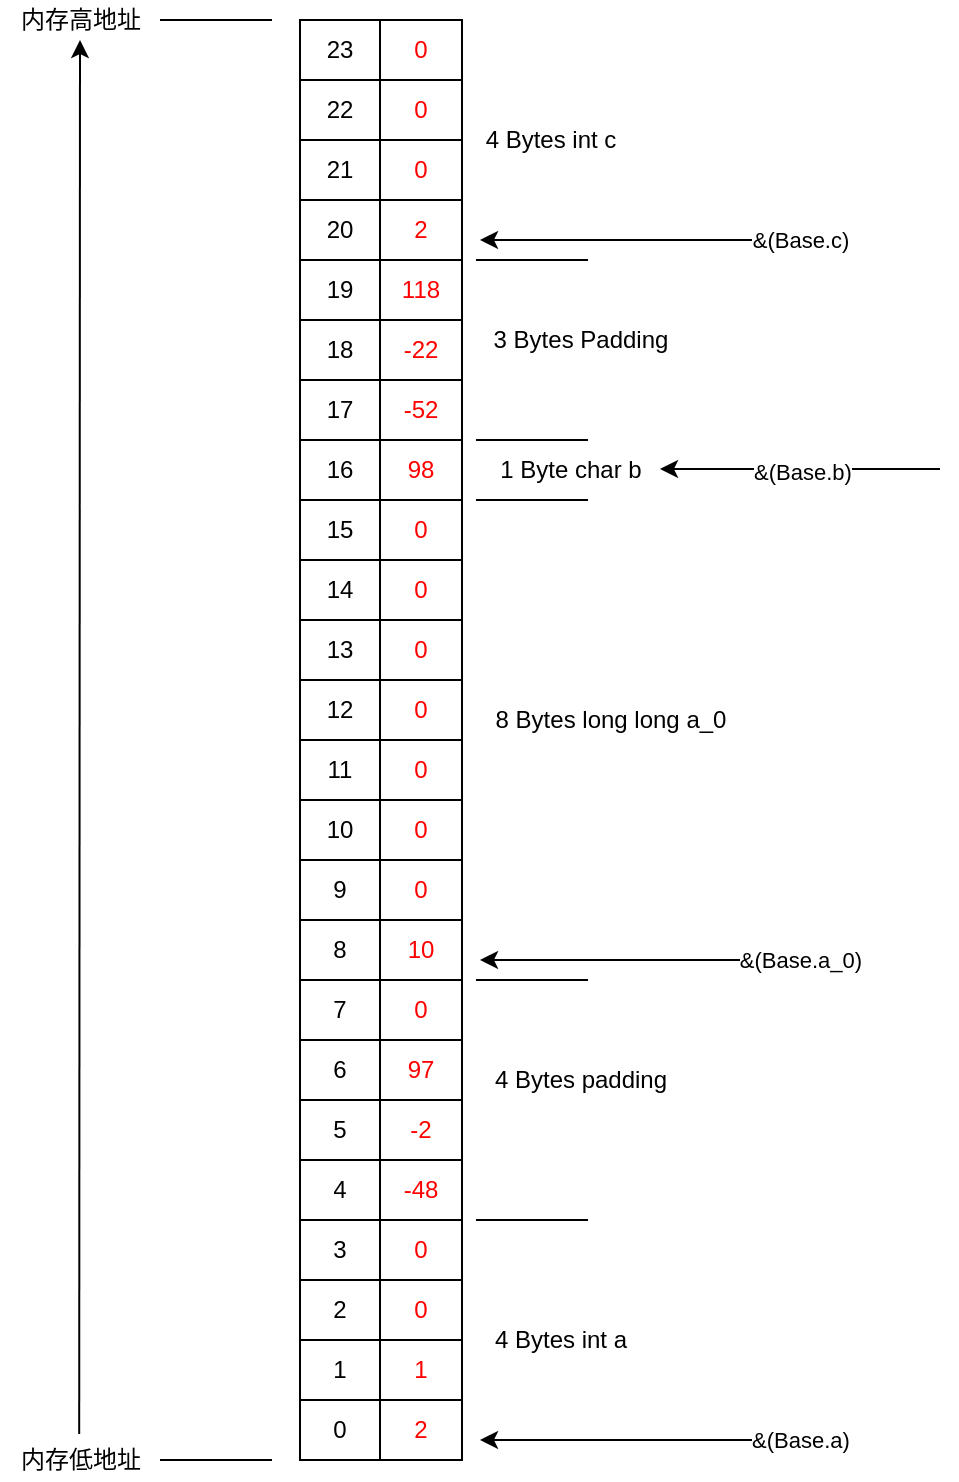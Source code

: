 <mxfile version="18.1.3" type="github"><diagram id="pBzqKGmwR5cGfDIjPu3t" name="Page-1"><mxGraphModel dx="1550" dy="835" grid="1" gridSize="10" guides="1" tooltips="1" connect="1" arrows="1" fold="1" page="1" pageScale="1" pageWidth="827" pageHeight="1169" math="0" shadow="0"><root><mxCell id="0"/><mxCell id="1" parent="0"/><mxCell id="1_-RMzWt7AfscWZdjuar-1" value="" style="shape=table;html=1;whiteSpace=wrap;startSize=0;container=1;collapsible=0;childLayout=tableLayout;flipH=1;flipV=0;" vertex="1" parent="1"><mxGeometry x="270" y="100" width="81" height="720" as="geometry"/></mxCell><mxCell id="1_-RMzWt7AfscWZdjuar-128" style="shape=tableRow;horizontal=0;startSize=0;swimlaneHead=0;swimlaneBody=0;top=0;left=0;bottom=0;right=0;collapsible=0;dropTarget=0;fillColor=none;points=[[0,0.5],[1,0.5]];portConstraint=eastwest;" vertex="1" parent="1_-RMzWt7AfscWZdjuar-1"><mxGeometry width="81" height="30" as="geometry"/></mxCell><mxCell id="1_-RMzWt7AfscWZdjuar-129" value="23" style="shape=partialRectangle;html=1;whiteSpace=wrap;connectable=0;fillColor=none;top=0;left=0;bottom=0;right=0;overflow=hidden;strokeColor=#FF0000;" vertex="1" parent="1_-RMzWt7AfscWZdjuar-128"><mxGeometry width="40" height="30" as="geometry"><mxRectangle width="40" height="30" as="alternateBounds"/></mxGeometry></mxCell><mxCell id="1_-RMzWt7AfscWZdjuar-130" value="0" style="shape=partialRectangle;html=1;whiteSpace=wrap;connectable=0;fillColor=none;top=0;left=0;bottom=0;right=0;overflow=hidden;fontColor=#FF0000;" vertex="1" parent="1_-RMzWt7AfscWZdjuar-128"><mxGeometry x="40" width="41" height="30" as="geometry"><mxRectangle width="41" height="30" as="alternateBounds"/></mxGeometry></mxCell><mxCell id="1_-RMzWt7AfscWZdjuar-131" style="shape=tableRow;horizontal=0;startSize=0;swimlaneHead=0;swimlaneBody=0;top=0;left=0;bottom=0;right=0;collapsible=0;dropTarget=0;fillColor=none;points=[[0,0.5],[1,0.5]];portConstraint=eastwest;" vertex="1" parent="1_-RMzWt7AfscWZdjuar-1"><mxGeometry y="30" width="81" height="30" as="geometry"/></mxCell><mxCell id="1_-RMzWt7AfscWZdjuar-132" value="22" style="shape=partialRectangle;html=1;whiteSpace=wrap;connectable=0;fillColor=none;top=0;left=0;bottom=0;right=0;overflow=hidden;strokeColor=#FF0000;" vertex="1" parent="1_-RMzWt7AfscWZdjuar-131"><mxGeometry width="40" height="30" as="geometry"><mxRectangle width="40" height="30" as="alternateBounds"/></mxGeometry></mxCell><mxCell id="1_-RMzWt7AfscWZdjuar-133" value="0" style="shape=partialRectangle;html=1;whiteSpace=wrap;connectable=0;fillColor=none;top=0;left=0;bottom=0;right=0;overflow=hidden;fontColor=#FF0000;" vertex="1" parent="1_-RMzWt7AfscWZdjuar-131"><mxGeometry x="40" width="41" height="30" as="geometry"><mxRectangle width="41" height="30" as="alternateBounds"/></mxGeometry></mxCell><mxCell id="1_-RMzWt7AfscWZdjuar-134" style="shape=tableRow;horizontal=0;startSize=0;swimlaneHead=0;swimlaneBody=0;top=0;left=0;bottom=0;right=0;collapsible=0;dropTarget=0;fillColor=none;points=[[0,0.5],[1,0.5]];portConstraint=eastwest;" vertex="1" parent="1_-RMzWt7AfscWZdjuar-1"><mxGeometry y="60" width="81" height="30" as="geometry"/></mxCell><mxCell id="1_-RMzWt7AfscWZdjuar-135" value="21" style="shape=partialRectangle;html=1;whiteSpace=wrap;connectable=0;fillColor=none;top=0;left=0;bottom=0;right=0;overflow=hidden;strokeColor=#FF0000;" vertex="1" parent="1_-RMzWt7AfscWZdjuar-134"><mxGeometry width="40" height="30" as="geometry"><mxRectangle width="40" height="30" as="alternateBounds"/></mxGeometry></mxCell><mxCell id="1_-RMzWt7AfscWZdjuar-136" value="0" style="shape=partialRectangle;html=1;whiteSpace=wrap;connectable=0;fillColor=none;top=0;left=0;bottom=0;right=0;overflow=hidden;fontColor=#FF0000;" vertex="1" parent="1_-RMzWt7AfscWZdjuar-134"><mxGeometry x="40" width="41" height="30" as="geometry"><mxRectangle width="41" height="30" as="alternateBounds"/></mxGeometry></mxCell><mxCell id="1_-RMzWt7AfscWZdjuar-2" value="" style="shape=tableRow;horizontal=0;startSize=0;swimlaneHead=0;swimlaneBody=0;top=0;left=0;bottom=0;right=0;collapsible=0;dropTarget=0;fillColor=none;points=[[0,0.5],[1,0.5]];portConstraint=eastwest;" vertex="1" parent="1_-RMzWt7AfscWZdjuar-1"><mxGeometry y="90" width="81" height="30" as="geometry"/></mxCell><mxCell id="1_-RMzWt7AfscWZdjuar-28" value="20" style="shape=partialRectangle;html=1;whiteSpace=wrap;connectable=0;fillColor=none;top=0;left=0;bottom=0;right=0;overflow=hidden;strokeColor=#FF0000;" vertex="1" parent="1_-RMzWt7AfscWZdjuar-2"><mxGeometry width="40" height="30" as="geometry"><mxRectangle width="40" height="30" as="alternateBounds"/></mxGeometry></mxCell><mxCell id="1_-RMzWt7AfscWZdjuar-3" value="2" style="shape=partialRectangle;html=1;whiteSpace=wrap;connectable=0;fillColor=none;top=0;left=0;bottom=0;right=0;overflow=hidden;fontColor=#FF0000;" vertex="1" parent="1_-RMzWt7AfscWZdjuar-2"><mxGeometry x="40" width="41" height="30" as="geometry"><mxRectangle width="41" height="30" as="alternateBounds"/></mxGeometry></mxCell><mxCell id="1_-RMzWt7AfscWZdjuar-37" style="shape=tableRow;horizontal=0;startSize=0;swimlaneHead=0;swimlaneBody=0;top=0;left=0;bottom=0;right=0;collapsible=0;dropTarget=0;fillColor=none;points=[[0,0.5],[1,0.5]];portConstraint=eastwest;" vertex="1" parent="1_-RMzWt7AfscWZdjuar-1"><mxGeometry y="120" width="81" height="30" as="geometry"/></mxCell><mxCell id="1_-RMzWt7AfscWZdjuar-38" value="19" style="shape=partialRectangle;html=1;whiteSpace=wrap;connectable=0;fillColor=none;top=0;left=0;bottom=0;right=0;overflow=hidden;strokeColor=#FF0000;" vertex="1" parent="1_-RMzWt7AfscWZdjuar-37"><mxGeometry width="40" height="30" as="geometry"><mxRectangle width="40" height="30" as="alternateBounds"/></mxGeometry></mxCell><mxCell id="1_-RMzWt7AfscWZdjuar-39" value="118" style="shape=partialRectangle;html=1;whiteSpace=wrap;connectable=0;fillColor=none;top=0;left=0;bottom=0;right=0;overflow=hidden;fontColor=#FF0000;" vertex="1" parent="1_-RMzWt7AfscWZdjuar-37"><mxGeometry x="40" width="41" height="30" as="geometry"><mxRectangle width="41" height="30" as="alternateBounds"/></mxGeometry></mxCell><mxCell id="1_-RMzWt7AfscWZdjuar-68" style="shape=tableRow;horizontal=0;startSize=0;swimlaneHead=0;swimlaneBody=0;top=0;left=0;bottom=0;right=0;collapsible=0;dropTarget=0;fillColor=none;points=[[0,0.5],[1,0.5]];portConstraint=eastwest;" vertex="1" parent="1_-RMzWt7AfscWZdjuar-1"><mxGeometry y="150" width="81" height="30" as="geometry"/></mxCell><mxCell id="1_-RMzWt7AfscWZdjuar-69" value="18" style="shape=partialRectangle;html=1;whiteSpace=wrap;connectable=0;fillColor=none;top=0;left=0;bottom=0;right=0;overflow=hidden;strokeColor=#FF0000;" vertex="1" parent="1_-RMzWt7AfscWZdjuar-68"><mxGeometry width="40" height="30" as="geometry"><mxRectangle width="40" height="30" as="alternateBounds"/></mxGeometry></mxCell><mxCell id="1_-RMzWt7AfscWZdjuar-70" value="-22" style="shape=partialRectangle;html=1;whiteSpace=wrap;connectable=0;fillColor=none;top=0;left=0;bottom=0;right=0;overflow=hidden;fontColor=#FF0000;" vertex="1" parent="1_-RMzWt7AfscWZdjuar-68"><mxGeometry x="40" width="41" height="30" as="geometry"><mxRectangle width="41" height="30" as="alternateBounds"/></mxGeometry></mxCell><mxCell id="1_-RMzWt7AfscWZdjuar-71" style="shape=tableRow;horizontal=0;startSize=0;swimlaneHead=0;swimlaneBody=0;top=0;left=0;bottom=0;right=0;collapsible=0;dropTarget=0;fillColor=none;points=[[0,0.5],[1,0.5]];portConstraint=eastwest;" vertex="1" parent="1_-RMzWt7AfscWZdjuar-1"><mxGeometry y="180" width="81" height="30" as="geometry"/></mxCell><mxCell id="1_-RMzWt7AfscWZdjuar-72" value="17" style="shape=partialRectangle;html=1;whiteSpace=wrap;connectable=0;fillColor=none;top=0;left=0;bottom=0;right=0;overflow=hidden;strokeColor=#FF0000;" vertex="1" parent="1_-RMzWt7AfscWZdjuar-71"><mxGeometry width="40" height="30" as="geometry"><mxRectangle width="40" height="30" as="alternateBounds"/></mxGeometry></mxCell><mxCell id="1_-RMzWt7AfscWZdjuar-73" value="-52" style="shape=partialRectangle;html=1;whiteSpace=wrap;connectable=0;fillColor=none;top=0;left=0;bottom=0;right=0;overflow=hidden;fontColor=#FF0000;" vertex="1" parent="1_-RMzWt7AfscWZdjuar-71"><mxGeometry x="40" width="41" height="30" as="geometry"><mxRectangle width="41" height="30" as="alternateBounds"/></mxGeometry></mxCell><mxCell id="1_-RMzWt7AfscWZdjuar-74" style="shape=tableRow;horizontal=0;startSize=0;swimlaneHead=0;swimlaneBody=0;top=0;left=0;bottom=0;right=0;collapsible=0;dropTarget=0;fillColor=none;points=[[0,0.5],[1,0.5]];portConstraint=eastwest;" vertex="1" parent="1_-RMzWt7AfscWZdjuar-1"><mxGeometry y="210" width="81" height="30" as="geometry"/></mxCell><mxCell id="1_-RMzWt7AfscWZdjuar-75" value="16" style="shape=partialRectangle;html=1;whiteSpace=wrap;connectable=0;fillColor=none;top=0;left=0;bottom=0;right=0;overflow=hidden;strokeColor=#FF0000;" vertex="1" parent="1_-RMzWt7AfscWZdjuar-74"><mxGeometry width="40" height="30" as="geometry"><mxRectangle width="40" height="30" as="alternateBounds"/></mxGeometry></mxCell><mxCell id="1_-RMzWt7AfscWZdjuar-76" value="98" style="shape=partialRectangle;html=1;whiteSpace=wrap;connectable=0;fillColor=none;top=0;left=0;bottom=0;right=0;overflow=hidden;fontColor=#FF0000;" vertex="1" parent="1_-RMzWt7AfscWZdjuar-74"><mxGeometry x="40" width="41" height="30" as="geometry"><mxRectangle width="41" height="30" as="alternateBounds"/></mxGeometry></mxCell><mxCell id="1_-RMzWt7AfscWZdjuar-77" style="shape=tableRow;horizontal=0;startSize=0;swimlaneHead=0;swimlaneBody=0;top=0;left=0;bottom=0;right=0;collapsible=0;dropTarget=0;fillColor=none;points=[[0,0.5],[1,0.5]];portConstraint=eastwest;" vertex="1" parent="1_-RMzWt7AfscWZdjuar-1"><mxGeometry y="240" width="81" height="30" as="geometry"/></mxCell><mxCell id="1_-RMzWt7AfscWZdjuar-78" value="15" style="shape=partialRectangle;html=1;whiteSpace=wrap;connectable=0;fillColor=none;top=0;left=0;bottom=0;right=0;overflow=hidden;strokeColor=#FF0000;" vertex="1" parent="1_-RMzWt7AfscWZdjuar-77"><mxGeometry width="40" height="30" as="geometry"><mxRectangle width="40" height="30" as="alternateBounds"/></mxGeometry></mxCell><mxCell id="1_-RMzWt7AfscWZdjuar-79" value="0" style="shape=partialRectangle;html=1;whiteSpace=wrap;connectable=0;fillColor=none;top=0;left=0;bottom=0;right=0;overflow=hidden;fontColor=#FF0000;" vertex="1" parent="1_-RMzWt7AfscWZdjuar-77"><mxGeometry x="40" width="41" height="30" as="geometry"><mxRectangle width="41" height="30" as="alternateBounds"/></mxGeometry></mxCell><mxCell id="1_-RMzWt7AfscWZdjuar-80" style="shape=tableRow;horizontal=0;startSize=0;swimlaneHead=0;swimlaneBody=0;top=0;left=0;bottom=0;right=0;collapsible=0;dropTarget=0;fillColor=none;points=[[0,0.5],[1,0.5]];portConstraint=eastwest;" vertex="1" parent="1_-RMzWt7AfscWZdjuar-1"><mxGeometry y="270" width="81" height="30" as="geometry"/></mxCell><mxCell id="1_-RMzWt7AfscWZdjuar-81" value="14" style="shape=partialRectangle;html=1;whiteSpace=wrap;connectable=0;fillColor=none;top=0;left=0;bottom=0;right=0;overflow=hidden;strokeColor=#FF0000;" vertex="1" parent="1_-RMzWt7AfscWZdjuar-80"><mxGeometry width="40" height="30" as="geometry"><mxRectangle width="40" height="30" as="alternateBounds"/></mxGeometry></mxCell><mxCell id="1_-RMzWt7AfscWZdjuar-82" value="0" style="shape=partialRectangle;html=1;whiteSpace=wrap;connectable=0;fillColor=none;top=0;left=0;bottom=0;right=0;overflow=hidden;fontColor=#FF0000;" vertex="1" parent="1_-RMzWt7AfscWZdjuar-80"><mxGeometry x="40" width="41" height="30" as="geometry"><mxRectangle width="41" height="30" as="alternateBounds"/></mxGeometry></mxCell><mxCell id="1_-RMzWt7AfscWZdjuar-83" style="shape=tableRow;horizontal=0;startSize=0;swimlaneHead=0;swimlaneBody=0;top=0;left=0;bottom=0;right=0;collapsible=0;dropTarget=0;fillColor=none;points=[[0,0.5],[1,0.5]];portConstraint=eastwest;" vertex="1" parent="1_-RMzWt7AfscWZdjuar-1"><mxGeometry y="300" width="81" height="30" as="geometry"/></mxCell><mxCell id="1_-RMzWt7AfscWZdjuar-84" value="13" style="shape=partialRectangle;html=1;whiteSpace=wrap;connectable=0;fillColor=none;top=0;left=0;bottom=0;right=0;overflow=hidden;strokeColor=#FF0000;" vertex="1" parent="1_-RMzWt7AfscWZdjuar-83"><mxGeometry width="40" height="30" as="geometry"><mxRectangle width="40" height="30" as="alternateBounds"/></mxGeometry></mxCell><mxCell id="1_-RMzWt7AfscWZdjuar-85" value="0" style="shape=partialRectangle;html=1;whiteSpace=wrap;connectable=0;fillColor=none;top=0;left=0;bottom=0;right=0;overflow=hidden;fontColor=#FF0000;" vertex="1" parent="1_-RMzWt7AfscWZdjuar-83"><mxGeometry x="40" width="41" height="30" as="geometry"><mxRectangle width="41" height="30" as="alternateBounds"/></mxGeometry></mxCell><mxCell id="1_-RMzWt7AfscWZdjuar-86" style="shape=tableRow;horizontal=0;startSize=0;swimlaneHead=0;swimlaneBody=0;top=0;left=0;bottom=0;right=0;collapsible=0;dropTarget=0;fillColor=none;points=[[0,0.5],[1,0.5]];portConstraint=eastwest;" vertex="1" parent="1_-RMzWt7AfscWZdjuar-1"><mxGeometry y="330" width="81" height="30" as="geometry"/></mxCell><mxCell id="1_-RMzWt7AfscWZdjuar-87" value="12" style="shape=partialRectangle;html=1;whiteSpace=wrap;connectable=0;fillColor=none;top=0;left=0;bottom=0;right=0;overflow=hidden;strokeColor=#FF0000;" vertex="1" parent="1_-RMzWt7AfscWZdjuar-86"><mxGeometry width="40" height="30" as="geometry"><mxRectangle width="40" height="30" as="alternateBounds"/></mxGeometry></mxCell><mxCell id="1_-RMzWt7AfscWZdjuar-88" value="0" style="shape=partialRectangle;html=1;whiteSpace=wrap;connectable=0;fillColor=none;top=0;left=0;bottom=0;right=0;overflow=hidden;fontColor=#FF0000;" vertex="1" parent="1_-RMzWt7AfscWZdjuar-86"><mxGeometry x="40" width="41" height="30" as="geometry"><mxRectangle width="41" height="30" as="alternateBounds"/></mxGeometry></mxCell><mxCell id="1_-RMzWt7AfscWZdjuar-89" style="shape=tableRow;horizontal=0;startSize=0;swimlaneHead=0;swimlaneBody=0;top=0;left=0;bottom=0;right=0;collapsible=0;dropTarget=0;fillColor=none;points=[[0,0.5],[1,0.5]];portConstraint=eastwest;" vertex="1" parent="1_-RMzWt7AfscWZdjuar-1"><mxGeometry y="360" width="81" height="30" as="geometry"/></mxCell><mxCell id="1_-RMzWt7AfscWZdjuar-90" value="11" style="shape=partialRectangle;html=1;whiteSpace=wrap;connectable=0;fillColor=none;top=0;left=0;bottom=0;right=0;overflow=hidden;strokeColor=#FF0000;" vertex="1" parent="1_-RMzWt7AfscWZdjuar-89"><mxGeometry width="40" height="30" as="geometry"><mxRectangle width="40" height="30" as="alternateBounds"/></mxGeometry></mxCell><mxCell id="1_-RMzWt7AfscWZdjuar-91" value="0" style="shape=partialRectangle;html=1;whiteSpace=wrap;connectable=0;fillColor=none;top=0;left=0;bottom=0;right=0;overflow=hidden;fontColor=#FF0000;" vertex="1" parent="1_-RMzWt7AfscWZdjuar-89"><mxGeometry x="40" width="41" height="30" as="geometry"><mxRectangle width="41" height="30" as="alternateBounds"/></mxGeometry></mxCell><mxCell id="1_-RMzWt7AfscWZdjuar-92" style="shape=tableRow;horizontal=0;startSize=0;swimlaneHead=0;swimlaneBody=0;top=0;left=0;bottom=0;right=0;collapsible=0;dropTarget=0;fillColor=none;points=[[0,0.5],[1,0.5]];portConstraint=eastwest;" vertex="1" parent="1_-RMzWt7AfscWZdjuar-1"><mxGeometry y="390" width="81" height="30" as="geometry"/></mxCell><mxCell id="1_-RMzWt7AfscWZdjuar-93" value="10" style="shape=partialRectangle;html=1;whiteSpace=wrap;connectable=0;fillColor=none;top=0;left=0;bottom=0;right=0;overflow=hidden;strokeColor=#FF0000;" vertex="1" parent="1_-RMzWt7AfscWZdjuar-92"><mxGeometry width="40" height="30" as="geometry"><mxRectangle width="40" height="30" as="alternateBounds"/></mxGeometry></mxCell><mxCell id="1_-RMzWt7AfscWZdjuar-94" value="0" style="shape=partialRectangle;html=1;whiteSpace=wrap;connectable=0;fillColor=none;top=0;left=0;bottom=0;right=0;overflow=hidden;fontColor=#FF0000;" vertex="1" parent="1_-RMzWt7AfscWZdjuar-92"><mxGeometry x="40" width="41" height="30" as="geometry"><mxRectangle width="41" height="30" as="alternateBounds"/></mxGeometry></mxCell><mxCell id="1_-RMzWt7AfscWZdjuar-95" style="shape=tableRow;horizontal=0;startSize=0;swimlaneHead=0;swimlaneBody=0;top=0;left=0;bottom=0;right=0;collapsible=0;dropTarget=0;fillColor=none;points=[[0,0.5],[1,0.5]];portConstraint=eastwest;" vertex="1" parent="1_-RMzWt7AfscWZdjuar-1"><mxGeometry y="420" width="81" height="30" as="geometry"/></mxCell><mxCell id="1_-RMzWt7AfscWZdjuar-96" value="9" style="shape=partialRectangle;html=1;whiteSpace=wrap;connectable=0;fillColor=none;top=0;left=0;bottom=0;right=0;overflow=hidden;strokeColor=#FF0000;" vertex="1" parent="1_-RMzWt7AfscWZdjuar-95"><mxGeometry width="40" height="30" as="geometry"><mxRectangle width="40" height="30" as="alternateBounds"/></mxGeometry></mxCell><mxCell id="1_-RMzWt7AfscWZdjuar-97" value="0" style="shape=partialRectangle;html=1;whiteSpace=wrap;connectable=0;fillColor=none;top=0;left=0;bottom=0;right=0;overflow=hidden;fontColor=#FF0000;" vertex="1" parent="1_-RMzWt7AfscWZdjuar-95"><mxGeometry x="40" width="41" height="30" as="geometry"><mxRectangle width="41" height="30" as="alternateBounds"/></mxGeometry></mxCell><mxCell id="1_-RMzWt7AfscWZdjuar-98" style="shape=tableRow;horizontal=0;startSize=0;swimlaneHead=0;swimlaneBody=0;top=0;left=0;bottom=0;right=0;collapsible=0;dropTarget=0;fillColor=none;points=[[0,0.5],[1,0.5]];portConstraint=eastwest;" vertex="1" parent="1_-RMzWt7AfscWZdjuar-1"><mxGeometry y="450" width="81" height="30" as="geometry"/></mxCell><mxCell id="1_-RMzWt7AfscWZdjuar-99" value="8" style="shape=partialRectangle;html=1;whiteSpace=wrap;connectable=0;fillColor=none;top=0;left=0;bottom=0;right=0;overflow=hidden;strokeColor=#FF0000;" vertex="1" parent="1_-RMzWt7AfscWZdjuar-98"><mxGeometry width="40" height="30" as="geometry"><mxRectangle width="40" height="30" as="alternateBounds"/></mxGeometry></mxCell><mxCell id="1_-RMzWt7AfscWZdjuar-100" value="10" style="shape=partialRectangle;html=1;whiteSpace=wrap;connectable=0;fillColor=none;top=0;left=0;bottom=0;right=0;overflow=hidden;fontColor=#FF0000;" vertex="1" parent="1_-RMzWt7AfscWZdjuar-98"><mxGeometry x="40" width="41" height="30" as="geometry"><mxRectangle width="41" height="30" as="alternateBounds"/></mxGeometry></mxCell><mxCell id="1_-RMzWt7AfscWZdjuar-101" style="shape=tableRow;horizontal=0;startSize=0;swimlaneHead=0;swimlaneBody=0;top=0;left=0;bottom=0;right=0;collapsible=0;dropTarget=0;fillColor=none;points=[[0,0.5],[1,0.5]];portConstraint=eastwest;" vertex="1" parent="1_-RMzWt7AfscWZdjuar-1"><mxGeometry y="480" width="81" height="30" as="geometry"/></mxCell><mxCell id="1_-RMzWt7AfscWZdjuar-102" value="7" style="shape=partialRectangle;html=1;whiteSpace=wrap;connectable=0;fillColor=none;top=0;left=0;bottom=0;right=0;overflow=hidden;strokeColor=#FF0000;" vertex="1" parent="1_-RMzWt7AfscWZdjuar-101"><mxGeometry width="40" height="30" as="geometry"><mxRectangle width="40" height="30" as="alternateBounds"/></mxGeometry></mxCell><mxCell id="1_-RMzWt7AfscWZdjuar-103" value="0" style="shape=partialRectangle;html=1;whiteSpace=wrap;connectable=0;fillColor=none;top=0;left=0;bottom=0;right=0;overflow=hidden;fontColor=#FF0000;" vertex="1" parent="1_-RMzWt7AfscWZdjuar-101"><mxGeometry x="40" width="41" height="30" as="geometry"><mxRectangle width="41" height="30" as="alternateBounds"/></mxGeometry></mxCell><mxCell id="1_-RMzWt7AfscWZdjuar-104" style="shape=tableRow;horizontal=0;startSize=0;swimlaneHead=0;swimlaneBody=0;top=0;left=0;bottom=0;right=0;collapsible=0;dropTarget=0;fillColor=none;points=[[0,0.5],[1,0.5]];portConstraint=eastwest;" vertex="1" parent="1_-RMzWt7AfscWZdjuar-1"><mxGeometry y="510" width="81" height="30" as="geometry"/></mxCell><mxCell id="1_-RMzWt7AfscWZdjuar-105" value="6" style="shape=partialRectangle;html=1;whiteSpace=wrap;connectable=0;fillColor=none;top=0;left=0;bottom=0;right=0;overflow=hidden;strokeColor=#FF0000;" vertex="1" parent="1_-RMzWt7AfscWZdjuar-104"><mxGeometry width="40" height="30" as="geometry"><mxRectangle width="40" height="30" as="alternateBounds"/></mxGeometry></mxCell><mxCell id="1_-RMzWt7AfscWZdjuar-106" value="97" style="shape=partialRectangle;html=1;whiteSpace=wrap;connectable=0;fillColor=none;top=0;left=0;bottom=0;right=0;overflow=hidden;fontColor=#FF0000;" vertex="1" parent="1_-RMzWt7AfscWZdjuar-104"><mxGeometry x="40" width="41" height="30" as="geometry"><mxRectangle width="41" height="30" as="alternateBounds"/></mxGeometry></mxCell><mxCell id="1_-RMzWt7AfscWZdjuar-107" style="shape=tableRow;horizontal=0;startSize=0;swimlaneHead=0;swimlaneBody=0;top=0;left=0;bottom=0;right=0;collapsible=0;dropTarget=0;fillColor=none;points=[[0,0.5],[1,0.5]];portConstraint=eastwest;" vertex="1" parent="1_-RMzWt7AfscWZdjuar-1"><mxGeometry y="540" width="81" height="30" as="geometry"/></mxCell><mxCell id="1_-RMzWt7AfscWZdjuar-108" value="5" style="shape=partialRectangle;html=1;whiteSpace=wrap;connectable=0;fillColor=none;top=0;left=0;bottom=0;right=0;overflow=hidden;strokeColor=#FF0000;" vertex="1" parent="1_-RMzWt7AfscWZdjuar-107"><mxGeometry width="40" height="30" as="geometry"><mxRectangle width="40" height="30" as="alternateBounds"/></mxGeometry></mxCell><mxCell id="1_-RMzWt7AfscWZdjuar-109" value="-2" style="shape=partialRectangle;html=1;whiteSpace=wrap;connectable=0;fillColor=none;top=0;left=0;bottom=0;right=0;overflow=hidden;fontColor=#FF0000;" vertex="1" parent="1_-RMzWt7AfscWZdjuar-107"><mxGeometry x="40" width="41" height="30" as="geometry"><mxRectangle width="41" height="30" as="alternateBounds"/></mxGeometry></mxCell><mxCell id="1_-RMzWt7AfscWZdjuar-110" style="shape=tableRow;horizontal=0;startSize=0;swimlaneHead=0;swimlaneBody=0;top=0;left=0;bottom=0;right=0;collapsible=0;dropTarget=0;fillColor=none;points=[[0,0.5],[1,0.5]];portConstraint=eastwest;" vertex="1" parent="1_-RMzWt7AfscWZdjuar-1"><mxGeometry y="570" width="81" height="30" as="geometry"/></mxCell><mxCell id="1_-RMzWt7AfscWZdjuar-111" value="4" style="shape=partialRectangle;html=1;whiteSpace=wrap;connectable=0;fillColor=none;top=0;left=0;bottom=0;right=0;overflow=hidden;strokeColor=#FF0000;" vertex="1" parent="1_-RMzWt7AfscWZdjuar-110"><mxGeometry width="40" height="30" as="geometry"><mxRectangle width="40" height="30" as="alternateBounds"/></mxGeometry></mxCell><mxCell id="1_-RMzWt7AfscWZdjuar-112" value="-48" style="shape=partialRectangle;html=1;whiteSpace=wrap;connectable=0;fillColor=none;top=0;left=0;bottom=0;right=0;overflow=hidden;fontColor=#FF0000;" vertex="1" parent="1_-RMzWt7AfscWZdjuar-110"><mxGeometry x="40" width="41" height="30" as="geometry"><mxRectangle width="41" height="30" as="alternateBounds"/></mxGeometry></mxCell><mxCell id="1_-RMzWt7AfscWZdjuar-113" style="shape=tableRow;horizontal=0;startSize=0;swimlaneHead=0;swimlaneBody=0;top=0;left=0;bottom=0;right=0;collapsible=0;dropTarget=0;fillColor=none;points=[[0,0.5],[1,0.5]];portConstraint=eastwest;" vertex="1" parent="1_-RMzWt7AfscWZdjuar-1"><mxGeometry y="600" width="81" height="30" as="geometry"/></mxCell><mxCell id="1_-RMzWt7AfscWZdjuar-114" value="3" style="shape=partialRectangle;html=1;whiteSpace=wrap;connectable=0;fillColor=none;top=0;left=0;bottom=0;right=0;overflow=hidden;strokeColor=#FF0000;" vertex="1" parent="1_-RMzWt7AfscWZdjuar-113"><mxGeometry width="40" height="30" as="geometry"><mxRectangle width="40" height="30" as="alternateBounds"/></mxGeometry></mxCell><mxCell id="1_-RMzWt7AfscWZdjuar-115" value="0" style="shape=partialRectangle;html=1;whiteSpace=wrap;connectable=0;fillColor=none;top=0;left=0;bottom=0;right=0;overflow=hidden;fontColor=#FF0000;" vertex="1" parent="1_-RMzWt7AfscWZdjuar-113"><mxGeometry x="40" width="41" height="30" as="geometry"><mxRectangle width="41" height="30" as="alternateBounds"/></mxGeometry></mxCell><mxCell id="1_-RMzWt7AfscWZdjuar-116" style="shape=tableRow;horizontal=0;startSize=0;swimlaneHead=0;swimlaneBody=0;top=0;left=0;bottom=0;right=0;collapsible=0;dropTarget=0;fillColor=none;points=[[0,0.5],[1,0.5]];portConstraint=eastwest;" vertex="1" parent="1_-RMzWt7AfscWZdjuar-1"><mxGeometry y="630" width="81" height="30" as="geometry"/></mxCell><mxCell id="1_-RMzWt7AfscWZdjuar-117" value="2" style="shape=partialRectangle;html=1;whiteSpace=wrap;connectable=0;fillColor=none;top=0;left=0;bottom=0;right=0;overflow=hidden;strokeColor=#FF0000;" vertex="1" parent="1_-RMzWt7AfscWZdjuar-116"><mxGeometry width="40" height="30" as="geometry"><mxRectangle width="40" height="30" as="alternateBounds"/></mxGeometry></mxCell><mxCell id="1_-RMzWt7AfscWZdjuar-118" value="0" style="shape=partialRectangle;html=1;whiteSpace=wrap;connectable=0;fillColor=none;top=0;left=0;bottom=0;right=0;overflow=hidden;fontColor=#FF0000;" vertex="1" parent="1_-RMzWt7AfscWZdjuar-116"><mxGeometry x="40" width="41" height="30" as="geometry"><mxRectangle width="41" height="30" as="alternateBounds"/></mxGeometry></mxCell><mxCell id="1_-RMzWt7AfscWZdjuar-119" style="shape=tableRow;horizontal=0;startSize=0;swimlaneHead=0;swimlaneBody=0;top=0;left=0;bottom=0;right=0;collapsible=0;dropTarget=0;fillColor=none;points=[[0,0.5],[1,0.5]];portConstraint=eastwest;" vertex="1" parent="1_-RMzWt7AfscWZdjuar-1"><mxGeometry y="660" width="81" height="30" as="geometry"/></mxCell><mxCell id="1_-RMzWt7AfscWZdjuar-120" value="1" style="shape=partialRectangle;html=1;whiteSpace=wrap;connectable=0;fillColor=none;top=0;left=0;bottom=0;right=0;overflow=hidden;strokeColor=#FF0000;" vertex="1" parent="1_-RMzWt7AfscWZdjuar-119"><mxGeometry width="40" height="30" as="geometry"><mxRectangle width="40" height="30" as="alternateBounds"/></mxGeometry></mxCell><mxCell id="1_-RMzWt7AfscWZdjuar-121" value="1" style="shape=partialRectangle;html=1;whiteSpace=wrap;connectable=0;fillColor=none;top=0;left=0;bottom=0;right=0;overflow=hidden;fontColor=#FF0000;" vertex="1" parent="1_-RMzWt7AfscWZdjuar-119"><mxGeometry x="40" width="41" height="30" as="geometry"><mxRectangle width="41" height="30" as="alternateBounds"/></mxGeometry></mxCell><mxCell id="1_-RMzWt7AfscWZdjuar-122" style="shape=tableRow;horizontal=0;startSize=0;swimlaneHead=0;swimlaneBody=0;top=0;left=0;bottom=0;right=0;collapsible=0;dropTarget=0;fillColor=none;points=[[0,0.5],[1,0.5]];portConstraint=eastwest;" vertex="1" parent="1_-RMzWt7AfscWZdjuar-1"><mxGeometry y="690" width="81" height="30" as="geometry"/></mxCell><mxCell id="1_-RMzWt7AfscWZdjuar-123" value="0" style="shape=partialRectangle;html=1;whiteSpace=wrap;connectable=0;fillColor=none;top=0;left=0;bottom=0;right=0;overflow=hidden;strokeColor=#FF0000;" vertex="1" parent="1_-RMzWt7AfscWZdjuar-122"><mxGeometry width="40" height="30" as="geometry"><mxRectangle width="40" height="30" as="alternateBounds"/></mxGeometry></mxCell><mxCell id="1_-RMzWt7AfscWZdjuar-124" value="2" style="shape=partialRectangle;html=1;whiteSpace=wrap;connectable=0;fillColor=none;top=0;left=0;bottom=0;right=0;overflow=hidden;fontColor=#FF0000;" vertex="1" parent="1_-RMzWt7AfscWZdjuar-122"><mxGeometry x="40" width="41" height="30" as="geometry"><mxRectangle width="41" height="30" as="alternateBounds"/></mxGeometry></mxCell><mxCell id="1_-RMzWt7AfscWZdjuar-137" value="" style="endArrow=none;html=1;rounded=0;" edge="1" parent="1"><mxGeometry width="50" height="50" relative="1" as="geometry"><mxPoint x="358" y="700" as="sourcePoint"/><mxPoint x="414" y="700" as="targetPoint"/></mxGeometry></mxCell><mxCell id="1_-RMzWt7AfscWZdjuar-138" value="" style="endArrow=none;html=1;rounded=0;" edge="1" parent="1"><mxGeometry width="50" height="50" relative="1" as="geometry"><mxPoint x="358" y="580" as="sourcePoint"/><mxPoint x="414" y="580" as="targetPoint"/></mxGeometry></mxCell><mxCell id="1_-RMzWt7AfscWZdjuar-139" value="" style="endArrow=none;html=1;rounded=0;" edge="1" parent="1"><mxGeometry width="50" height="50" relative="1" as="geometry"><mxPoint x="358" y="340" as="sourcePoint"/><mxPoint x="414" y="340" as="targetPoint"/></mxGeometry></mxCell><mxCell id="1_-RMzWt7AfscWZdjuar-140" value="" style="endArrow=none;html=1;rounded=0;fillColor=#FF0000;" edge="1" parent="1"><mxGeometry width="50" height="50" relative="1" as="geometry"><mxPoint x="358" y="220" as="sourcePoint"/><mxPoint x="414" y="220" as="targetPoint"/></mxGeometry></mxCell><mxCell id="1_-RMzWt7AfscWZdjuar-141" value="8 Bytes long long a_0" style="text;html=1;align=center;verticalAlign=middle;resizable=0;points=[];autosize=1;strokeColor=none;fillColor=none;" vertex="1" parent="1"><mxGeometry x="360" y="440" width="130" height="20" as="geometry"/></mxCell><mxCell id="1_-RMzWt7AfscWZdjuar-142" value="4 Bytes padding" style="text;html=1;align=center;verticalAlign=middle;resizable=0;points=[];autosize=1;strokeColor=none;fillColor=none;" vertex="1" parent="1"><mxGeometry x="360" y="620" width="100" height="20" as="geometry"/></mxCell><mxCell id="1_-RMzWt7AfscWZdjuar-143" value="4 Bytes int a" style="text;html=1;align=center;verticalAlign=middle;resizable=0;points=[];autosize=1;strokeColor=none;fillColor=none;" vertex="1" parent="1"><mxGeometry x="360" y="750" width="80" height="20" as="geometry"/></mxCell><mxCell id="1_-RMzWt7AfscWZdjuar-144" value="1 Byte char b" style="text;html=1;align=center;verticalAlign=middle;resizable=0;points=[];autosize=1;strokeColor=none;fillColor=none;" vertex="1" parent="1"><mxGeometry x="360" y="315" width="90" height="20" as="geometry"/></mxCell><mxCell id="1_-RMzWt7AfscWZdjuar-145" value="" style="endArrow=none;html=1;rounded=0;" edge="1" parent="1"><mxGeometry width="50" height="50" relative="1" as="geometry"><mxPoint x="358" y="310" as="sourcePoint"/><mxPoint x="414" y="310" as="targetPoint"/></mxGeometry></mxCell><mxCell id="1_-RMzWt7AfscWZdjuar-146" value="3 Bytes Padding" style="text;html=1;align=center;verticalAlign=middle;resizable=0;points=[];autosize=1;strokeColor=none;fillColor=none;" vertex="1" parent="1"><mxGeometry x="360" y="250" width="100" height="20" as="geometry"/></mxCell><mxCell id="1_-RMzWt7AfscWZdjuar-147" value="4 Bytes int c" style="text;html=1;align=center;verticalAlign=middle;resizable=0;points=[];autosize=1;strokeColor=none;fillColor=none;" vertex="1" parent="1"><mxGeometry x="355" y="150" width="80" height="20" as="geometry"/></mxCell><mxCell id="1_-RMzWt7AfscWZdjuar-149" value="" style="endArrow=none;html=1;rounded=0;fillColor=#FF0000;" edge="1" parent="1"><mxGeometry width="50" height="50" relative="1" as="geometry"><mxPoint x="200" y="100" as="sourcePoint"/><mxPoint x="256" y="100" as="targetPoint"/></mxGeometry></mxCell><mxCell id="1_-RMzWt7AfscWZdjuar-150" value="" style="endArrow=none;html=1;rounded=0;fillColor=#FF0000;" edge="1" parent="1"><mxGeometry width="50" height="50" relative="1" as="geometry"><mxPoint x="200" y="820" as="sourcePoint"/><mxPoint x="256" y="820" as="targetPoint"/></mxGeometry></mxCell><mxCell id="1_-RMzWt7AfscWZdjuar-151" value="内存高地址" style="text;html=1;align=center;verticalAlign=middle;resizable=0;points=[];autosize=1;strokeColor=none;fillColor=none;" vertex="1" parent="1"><mxGeometry x="120" y="90" width="80" height="20" as="geometry"/></mxCell><mxCell id="1_-RMzWt7AfscWZdjuar-152" value="内存低地址" style="text;html=1;align=center;verticalAlign=middle;resizable=0;points=[];autosize=1;strokeColor=none;fillColor=none;" vertex="1" parent="1"><mxGeometry x="120" y="810" width="80" height="20" as="geometry"/></mxCell><mxCell id="1_-RMzWt7AfscWZdjuar-153" value="" style="endArrow=classic;html=1;rounded=0;fontColor=#FF0000;fillColor=#FF0000;exitX=0.495;exitY=-0.15;exitDx=0;exitDy=0;exitPerimeter=0;" edge="1" parent="1" source="1_-RMzWt7AfscWZdjuar-152"><mxGeometry width="50" height="50" relative="1" as="geometry"><mxPoint x="110" y="160" as="sourcePoint"/><mxPoint x="160" y="110" as="targetPoint"/></mxGeometry></mxCell><mxCell id="1_-RMzWt7AfscWZdjuar-155" value="" style="endArrow=classic;html=1;rounded=0;fontColor=#FF0000;fillColor=#FF0000;" edge="1" parent="1"><mxGeometry width="50" height="50" relative="1" as="geometry"><mxPoint x="500" y="810" as="sourcePoint"/><mxPoint x="360" y="810" as="targetPoint"/></mxGeometry></mxCell><mxCell id="1_-RMzWt7AfscWZdjuar-160" value="&amp;amp;(Base.a)" style="edgeLabel;html=1;align=center;verticalAlign=middle;resizable=0;points=[];fontColor=#000000;rotation=0;" vertex="1" connectable="0" parent="1_-RMzWt7AfscWZdjuar-155"><mxGeometry x="-0.851" y="-2" relative="1" as="geometry"><mxPoint x="30" y="2" as="offset"/></mxGeometry></mxCell><mxCell id="1_-RMzWt7AfscWZdjuar-161" value="" style="endArrow=classic;html=1;rounded=0;fontColor=#FF0000;fillColor=#FF0000;" edge="1" parent="1"><mxGeometry width="50" height="50" relative="1" as="geometry"><mxPoint x="500" y="570" as="sourcePoint"/><mxPoint x="360" y="570" as="targetPoint"/></mxGeometry></mxCell><mxCell id="1_-RMzWt7AfscWZdjuar-162" value="&amp;amp;(Base.a_0)" style="edgeLabel;html=1;align=center;verticalAlign=middle;resizable=0;points=[];fontColor=#000000;rotation=0;" vertex="1" connectable="0" parent="1_-RMzWt7AfscWZdjuar-161"><mxGeometry x="-0.851" y="-2" relative="1" as="geometry"><mxPoint x="30" y="2" as="offset"/></mxGeometry></mxCell><mxCell id="1_-RMzWt7AfscWZdjuar-163" value="" style="endArrow=classic;html=1;rounded=0;fontColor=#FF0000;fillColor=#FF0000;" edge="1" parent="1"><mxGeometry width="50" height="50" relative="1" as="geometry"><mxPoint x="590" y="324.5" as="sourcePoint"/><mxPoint x="450" y="324.5" as="targetPoint"/></mxGeometry></mxCell><mxCell id="1_-RMzWt7AfscWZdjuar-164" value="&amp;amp;(Base.b)" style="edgeLabel;html=1;align=center;verticalAlign=middle;resizable=0;points=[];fontColor=#000000;rotation=0;" vertex="1" connectable="0" parent="1_-RMzWt7AfscWZdjuar-163"><mxGeometry x="-0.851" y="-2" relative="1" as="geometry"><mxPoint x="-59" y="3" as="offset"/></mxGeometry></mxCell><mxCell id="1_-RMzWt7AfscWZdjuar-165" value="" style="endArrow=classic;html=1;rounded=0;fontColor=#FF0000;fillColor=#FF0000;" edge="1" parent="1"><mxGeometry width="50" height="50" relative="1" as="geometry"><mxPoint x="500" y="210" as="sourcePoint"/><mxPoint x="360" y="210" as="targetPoint"/></mxGeometry></mxCell><mxCell id="1_-RMzWt7AfscWZdjuar-166" value="&amp;amp;(Base.c)" style="edgeLabel;html=1;align=center;verticalAlign=middle;resizable=0;points=[];fontColor=#000000;rotation=0;" vertex="1" connectable="0" parent="1_-RMzWt7AfscWZdjuar-165"><mxGeometry x="-0.851" y="-2" relative="1" as="geometry"><mxPoint x="30" y="2" as="offset"/></mxGeometry></mxCell></root></mxGraphModel></diagram></mxfile>